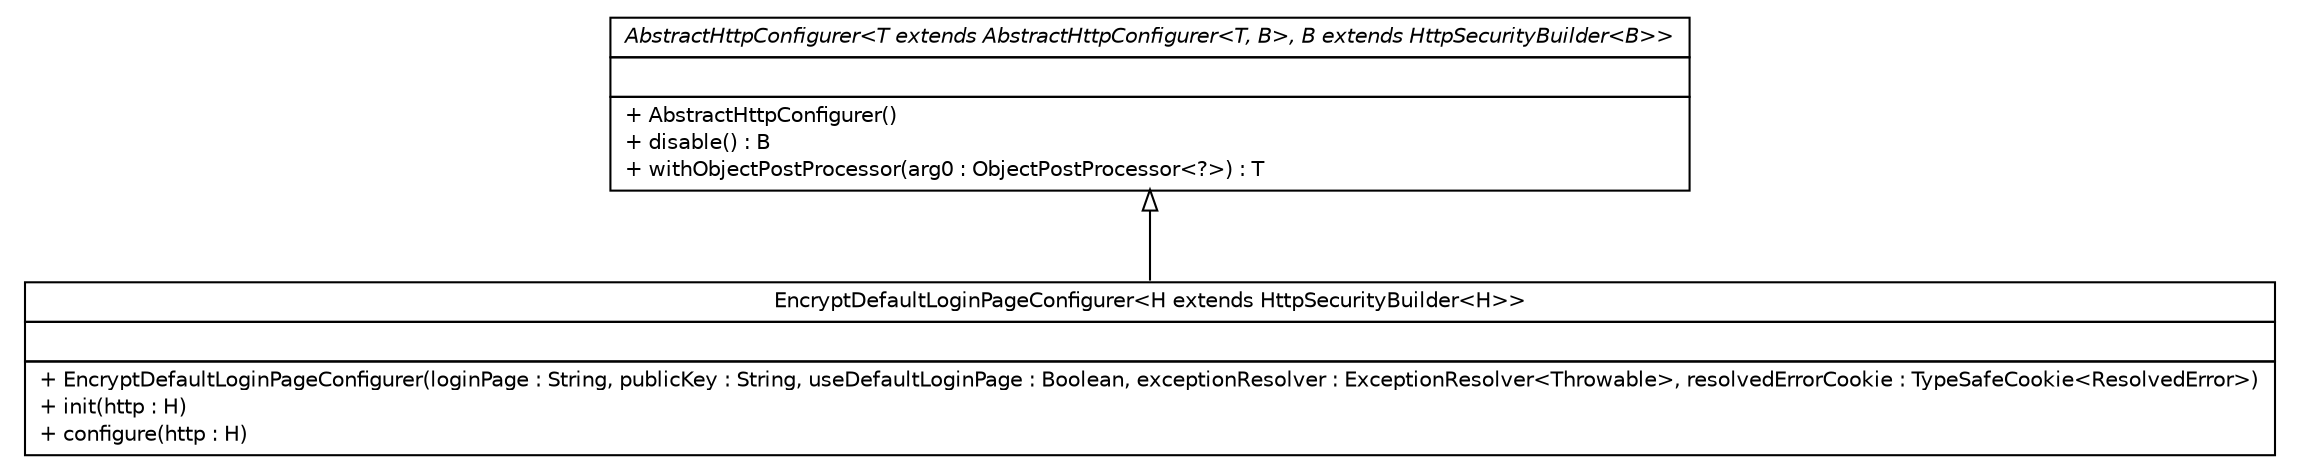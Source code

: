 #!/usr/local/bin/dot
#
# Class diagram 
# Generated by UMLGraph version R5_6-24-gf6e263 (http://www.umlgraph.org/)
#

digraph G {
	edge [fontname="Helvetica",fontsize=10,labelfontname="Helvetica",labelfontsize=10];
	node [fontname="Helvetica",fontsize=10,shape=plaintext];
	nodesep=0.25;
	ranksep=0.5;
	// org.springframework.security.config.annotation.web.configurers.EncryptDefaultLoginPageConfigurer<H extends org.springframework.security.config.annotation.web.HttpSecurityBuilder<H>>
	c755 [label=<<table title="org.springframework.security.config.annotation.web.configurers.EncryptDefaultLoginPageConfigurer" border="0" cellborder="1" cellspacing="0" cellpadding="2" port="p" href="./EncryptDefaultLoginPageConfigurer.html">
		<tr><td><table border="0" cellspacing="0" cellpadding="1">
<tr><td align="center" balign="center"> EncryptDefaultLoginPageConfigurer&lt;H extends HttpSecurityBuilder&lt;H&gt;&gt; </td></tr>
		</table></td></tr>
		<tr><td><table border="0" cellspacing="0" cellpadding="1">
<tr><td align="left" balign="left">  </td></tr>
		</table></td></tr>
		<tr><td><table border="0" cellspacing="0" cellpadding="1">
<tr><td align="left" balign="left"> + EncryptDefaultLoginPageConfigurer(loginPage : String, publicKey : String, useDefaultLoginPage : Boolean, exceptionResolver : ExceptionResolver&lt;Throwable&gt;, resolvedErrorCookie : TypeSafeCookie&lt;ResolvedError&gt;) </td></tr>
<tr><td align="left" balign="left"> + init(http : H) </td></tr>
<tr><td align="left" balign="left"> + configure(http : H) </td></tr>
		</table></td></tr>
		</table>>, URL="./EncryptDefaultLoginPageConfigurer.html", fontname="Helvetica", fontcolor="black", fontsize=10.0];
	//org.springframework.security.config.annotation.web.configurers.EncryptDefaultLoginPageConfigurer<H extends org.springframework.security.config.annotation.web.HttpSecurityBuilder<H>> extends org.springframework.security.config.annotation.web.configurers.AbstractHttpConfigurer<org.springframework.security.config.annotation.web.configurers.DefaultLoginPageConfigurer<H>, H>
	c756:p -> c755:p [dir=back,arrowtail=empty];
	// org.springframework.security.config.annotation.web.configurers.AbstractHttpConfigurer<T extends org.springframework.security.config.annotation.web.configurers.AbstractHttpConfigurer<T, B>, B extends org.springframework.security.config.annotation.web.HttpSecurityBuilder<B>>
	c756 [label=<<table title="org.springframework.security.config.annotation.web.configurers.AbstractHttpConfigurer" border="0" cellborder="1" cellspacing="0" cellpadding="2" port="p" href="http://java.sun.com/j2se/1.4.2/docs/api/org/springframework/security/config/annotation/web/configurers/AbstractHttpConfigurer.html">
		<tr><td><table border="0" cellspacing="0" cellpadding="1">
<tr><td align="center" balign="center"><font face="Helvetica-Oblique"> AbstractHttpConfigurer&lt;T extends AbstractHttpConfigurer&lt;T, B&gt;, B extends HttpSecurityBuilder&lt;B&gt;&gt; </font></td></tr>
		</table></td></tr>
		<tr><td><table border="0" cellspacing="0" cellpadding="1">
<tr><td align="left" balign="left">  </td></tr>
		</table></td></tr>
		<tr><td><table border="0" cellspacing="0" cellpadding="1">
<tr><td align="left" balign="left"> + AbstractHttpConfigurer() </td></tr>
<tr><td align="left" balign="left"> + disable() : B </td></tr>
<tr><td align="left" balign="left"> + withObjectPostProcessor(arg0 : ObjectPostProcessor&lt;?&gt;) : T </td></tr>
		</table></td></tr>
		</table>>, URL="http://java.sun.com/j2se/1.4.2/docs/api/org/springframework/security/config/annotation/web/configurers/AbstractHttpConfigurer.html", fontname="Helvetica", fontcolor="black", fontsize=10.0];
}

